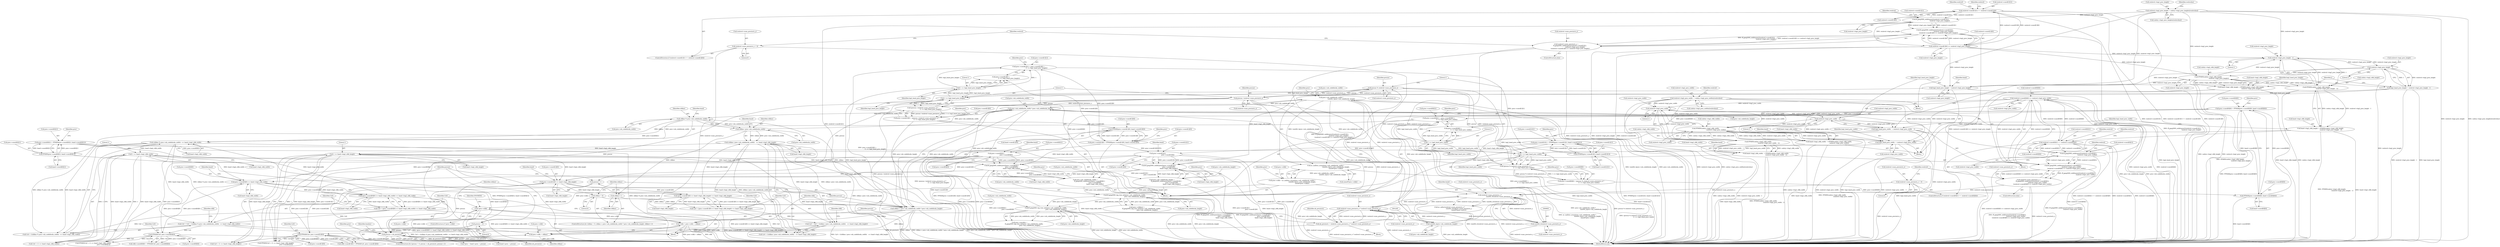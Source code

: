 digraph "0_FFmpeg_912ce9dd2080c5837285a471d750fa311e09b555_0@API" {
"1001199" [label="(Call,av_mallocz_array(prec->nb_codeblocks_width *\n                                              (uint64_t)prec->nb_codeblocks_height,\n                                              sizeof(*prec->cblk)))"];
"1001200" [label="(Call,prec->nb_codeblocks_width *\n                                              (uint64_t)prec->nb_codeblocks_height)"];
"1001180" [label="(Call,ff_jpeg2000_tag_tree_init(prec->nb_codeblocks_width,\n                                              prec->nb_codeblocks_height))"];
"1001161" [label="(Call,ff_jpeg2000_tag_tree_init(prec->nb_codeblocks_width,\n                                              prec->nb_codeblocks_height))"];
"1001111" [label="(Call,prec->nb_codeblocks_width =\n                    ff_jpeg2000_ceildivpow2(prec->coord[0][1] -\n                                            prec->coord[0][0],\n                                            band->log2_cblk_width))"];
"1001115" [label="(Call,ff_jpeg2000_ceildivpow2(prec->coord[0][1] -\n                                            prec->coord[0][0],\n                                            band->log2_cblk_width))"];
"1001116" [label="(Call,prec->coord[0][1] -\n                                            prec->coord[0][0])"];
"1001046" [label="(Call,prec->coord[0][1] = FFMIN(prec->coord[0][1], band->coord[0][1]))"];
"1001054" [label="(Call,FFMIN(prec->coord[0][1], band->coord[0][1]))"];
"1001027" [label="(Call,prec->coord[0][1] = prec->coord[0][0] +\n                                    (1 << log2_band_prec_width))"];
"1000964" [label="(Call,prec->coord[0][0] = FFMAX(prec->coord[0][0], band->coord[0][0]))"];
"1000972" [label="(Call,FFMAX(prec->coord[0][0], band->coord[0][0]))"];
"1000947" [label="(Call,prec->coord[0][0] = (precno % reslevel->num_precincts_x) *\n                                    (1 << log2_band_prec_width))"];
"1000955" [label="(Call,(precno % reslevel->num_precincts_x) *\n                                    (1 << log2_band_prec_width))"];
"1000956" [label="(Call,precno % reslevel->num_precincts_x)"];
"1000933" [label="(Call,precno < nb_precincts)"];
"1000936" [label="(Call,precno++)"];
"1000996" [label="(Call,precno / reslevel->num_precincts_x)"];
"1000930" [label="(Call,precno = 0)"];
"1000920" [label="(Call,nb_precincts = reslevel->num_precincts_x * reslevel->num_precincts_y)"];
"1000922" [label="(Call,reslevel->num_precincts_x * reslevel->num_precincts_y)"];
"1000898" [label="(Call,reslevel->num_precincts_x *\n                                          (uint64_t)reslevel->num_precincts_y)"];
"1000421" [label="(Call,reslevel->num_precincts_x =\n                ff_jpeg2000_ceildivpow2(reslevel->coord[0][1],\n                                        reslevel->log2_prec_width) -\n                (reslevel->coord[0][0] >> reslevel->log2_prec_width))"];
"1000425" [label="(Call,ff_jpeg2000_ceildivpow2(reslevel->coord[0][1],\n                                        reslevel->log2_prec_width) -\n                (reslevel->coord[0][0] >> reslevel->log2_prec_width))"];
"1000426" [label="(Call,ff_jpeg2000_ceildivpow2(reslevel->coord[0][1],\n                                        reslevel->log2_prec_width))"];
"1000400" [label="(Call,reslevel->coord[0][1] == reslevel->coord[0][0])"];
"1000437" [label="(Call,reslevel->coord[0][0] >> reslevel->log2_prec_width)"];
"1000366" [label="(Call,reslevel->log2_prec_width  = codsty->log2_prec_widths[reslevelno])"];
"1000415" [label="(Call,reslevel->num_precincts_x = 0)"];
"1000902" [label="(Call,(uint64_t)reslevel->num_precincts_y)"];
"1000464" [label="(Call,reslevel->num_precincts_y = 0)"];
"1000470" [label="(Call,reslevel->num_precincts_y =\n                ff_jpeg2000_ceildivpow2(reslevel->coord[1][1],\n                                         reslevel->log2_prec_height) -\n                 (reslevel->coord[1][0] >> reslevel->log2_prec_height))"];
"1000474" [label="(Call,ff_jpeg2000_ceildivpow2(reslevel->coord[1][1],\n                                         reslevel->log2_prec_height) -\n                 (reslevel->coord[1][0] >> reslevel->log2_prec_height))"];
"1000475" [label="(Call,ff_jpeg2000_ceildivpow2(reslevel->coord[1][1],\n                                         reslevel->log2_prec_height))"];
"1000449" [label="(Call,reslevel->coord[1][1] == reslevel->coord[1][0])"];
"1000486" [label="(Call,reslevel->coord[1][0] >> reslevel->log2_prec_height)"];
"1000375" [label="(Call,reslevel->log2_prec_height = codsty->log2_prec_heights[reslevelno])"];
"1000961" [label="(Call,1 << log2_band_prec_width)"];
"1001043" [label="(Call,1 << log2_band_prec_width)"];
"1000827" [label="(Call,log2_band_prec_width  = reslevel->log2_prec_width  - 1)"];
"1000829" [label="(Call,reslevel->log2_prec_width  - 1)"];
"1000809" [label="(Call,reslevel->log2_prec_width - 1)"];
"1000726" [label="(Call,FFMIN(codsty->log2_cblk_width,\n                                               reslevel->log2_prec_width))"];
"1000805" [label="(Call,FFMIN(codsty->log2_cblk_width,\n                                               reslevel->log2_prec_width - 1))"];
"1000712" [label="(Call,log2_band_prec_width  = reslevel->log2_prec_width)"];
"1001353" [label="(Call,1 << band->log2_cblk_width)"];
"1001269" [label="(Call,(cblkno % prec->nb_codeblocks_width)  << band->log2_cblk_width)"];
"1001270" [label="(Call,cblkno % prec->nb_codeblocks_width)"];
"1001226" [label="(Call,cblkno < prec->nb_codeblocks_width * prec->nb_codeblocks_height)"];
"1001235" [label="(Call,cblkno++)"];
"1001317" [label="(Call,cblkno / prec->nb_codeblocks_width)"];
"1001223" [label="(Call,cblkno = 0)"];
"1001228" [label="(Call,prec->nb_codeblocks_width * prec->nb_codeblocks_height)"];
"1001204" [label="(Call,(uint64_t)prec->nb_codeblocks_height)"];
"1001250" [label="(Call,(prec->coord[0][0] >> band->log2_cblk_width) << band->log2_cblk_width)"];
"1001251" [label="(Call,prec->coord[0][0] >> band->log2_cblk_width)"];
"1001286" [label="(Call,FFMAX(Cx0, prec->coord[0][0]))"];
"1001265" [label="(Call,Cx0 = Cx0 + ((cblkno % prec->nb_codeblocks_width)  << band->log2_cblk_width))"];
"1001248" [label="(Call,Cx0 = (prec->coord[0][0] >> band->log2_cblk_width) << band->log2_cblk_width)"];
"1000801" [label="(Call,band->log2_cblk_width  = FFMIN(codsty->log2_cblk_width,\n                                               reslevel->log2_prec_width - 1))"];
"1000722" [label="(Call,band->log2_cblk_width  = FFMIN(codsty->log2_cblk_width,\n                                               reslevel->log2_prec_width))"];
"1001134" [label="(Call,prec->nb_codeblocks_height =\n                    ff_jpeg2000_ceildivpow2(prec->coord[1][1] -\n                                            prec->coord[1][0],\n                                            band->log2_cblk_height))"];
"1001138" [label="(Call,ff_jpeg2000_ceildivpow2(prec->coord[1][1] -\n                                            prec->coord[1][0],\n                                            band->log2_cblk_height))"];
"1001139" [label="(Call,prec->coord[1][1] -\n                                            prec->coord[1][0])"];
"1001088" [label="(Call,prec->coord[1][1] = FFMIN(prec->coord[1][1], band->coord[1][1]))"];
"1001096" [label="(Call,FFMIN(prec->coord[1][1], band->coord[1][1]))"];
"1001069" [label="(Call,prec->coord[1][1] = prec->coord[1][0] +\n                                    (1 << log2_band_prec_height))"];
"1001004" [label="(Call,prec->coord[1][0] = FFMAX(prec->coord[1][0], band->coord[1][0]))"];
"1001012" [label="(Call,FFMAX(prec->coord[1][0], band->coord[1][0]))"];
"1000987" [label="(Call,prec->coord[1][0] = (precno / reslevel->num_precincts_x) *\n                                    (1 << log2_band_prec_height))"];
"1000995" [label="(Call,(precno / reslevel->num_precincts_x) *\n                                    (1 << log2_band_prec_height))"];
"1001001" [label="(Call,1 << log2_band_prec_height)"];
"1001085" [label="(Call,1 << log2_band_prec_height)"];
"1000834" [label="(Call,log2_band_prec_height = reslevel->log2_prec_height - 1)"];
"1000836" [label="(Call,reslevel->log2_prec_height - 1)"];
"1000822" [label="(Call,reslevel->log2_prec_height - 1)"];
"1000737" [label="(Call,FFMIN(codsty->log2_cblk_height,\n                                               reslevel->log2_prec_height))"];
"1000818" [label="(Call,FFMIN(codsty->log2_cblk_height,\n                                               reslevel->log2_prec_height - 1))"];
"1000717" [label="(Call,log2_band_prec_height = reslevel->log2_prec_height)"];
"1000733" [label="(Call,band->log2_cblk_height = FFMIN(codsty->log2_cblk_height,\n                                               reslevel->log2_prec_height))"];
"1000814" [label="(Call,band->log2_cblk_height = FFMIN(codsty->log2_cblk_height,\n                                               reslevel->log2_prec_height - 1))"];
"1001376" [label="(Call,1 << band->log2_cblk_height)"];
"1001316" [label="(Call,(cblkno / prec->nb_codeblocks_width)   << band->log2_cblk_height)"];
"1001297" [label="(Call,(prec->coord[1][0] >> band->log2_cblk_height) << band->log2_cblk_height)"];
"1001298" [label="(Call,prec->coord[1][0] >> band->log2_cblk_height)"];
"1001333" [label="(Call,FFMAX(Cy0, prec->coord[1][0]))"];
"1001312" [label="(Call,Cy0 = Cy0 + ((cblkno / prec->nb_codeblocks_width)   << band->log2_cblk_height))"];
"1001295" [label="(Call,Cy0 = (prec->coord[1][0] >> band->log2_cblk_height) << band->log2_cblk_height)"];
"1001195" [label="(Call,prec->cblk = av_mallocz_array(prec->nb_codeblocks_width *\n                                              (uint64_t)prec->nb_codeblocks_height,\n                                              sizeof(*prec->cblk)))"];
"1001215" [label="(Call,!prec->cblk)"];
"1001239" [label="(Call,*cblk = prec->cblk + cblkno)"];
"1001241" [label="(Call,prec->cblk + cblkno)"];
"1000830" [label="(Call,reslevel->log2_prec_width)"];
"1000441" [label="(Identifier,reslevel)"];
"1000923" [label="(Call,reslevel->num_precincts_x)"];
"1000457" [label="(Call,reslevel->coord[1][0])"];
"1000904" [label="(Call,reslevel->num_precincts_y)"];
"1001259" [label="(Call,band->log2_cblk_width)"];
"1000487" [label="(Call,reslevel->coord[1][0])"];
"1000718" [label="(Identifier,log2_band_prec_height)"];
"1001286" [label="(Call,FFMAX(Cx0, prec->coord[0][0]))"];
"1001272" [label="(Call,prec->nb_codeblocks_width)"];
"1001312" [label="(Call,Cy0 = Cy0 + ((cblkno / prec->nb_codeblocks_width)   << band->log2_cblk_height))"];
"1000941" [label="(Identifier,prec)"];
"1001212" [label="(Identifier,prec)"];
"1001378" [label="(Call,band->log2_cblk_height)"];
"1001232" [label="(Call,prec->nb_codeblocks_height)"];
"1000965" [label="(Call,prec->coord[0][0])"];
"1001201" [label="(Call,prec->nb_codeblocks_width)"];
"1000466" [label="(Identifier,reslevel)"];
"1000897" [label="(Call,av_calloc(reslevel->num_precincts_x *\n                                          (uint64_t)reslevel->num_precincts_y,\n                                          sizeof(*band->prec)))"];
"1001088" [label="(Call,prec->coord[1][1] = FFMIN(prec->coord[1][1], band->coord[1][1]))"];
"1001204" [label="(Call,(uint64_t)prec->nb_codeblocks_height)"];
"1001085" [label="(Call,1 << log2_band_prec_height)"];
"1000422" [label="(Call,reslevel->num_precincts_x)"];
"1001035" [label="(Call,prec->coord[0][0] +\n                                    (1 << log2_band_prec_width))"];
"1000837" [label="(Call,reslevel->log2_prec_height)"];
"1000836" [label="(Call,reslevel->log2_prec_height - 1)"];
"1000987" [label="(Call,prec->coord[1][0] = (precno / reslevel->num_precincts_x) *\n                                    (1 << log2_band_prec_height))"];
"1000972" [label="(Call,FFMAX(prec->coord[0][0], band->coord[0][0]))"];
"1001287" [label="(Identifier,Cx0)"];
"1001226" [label="(Call,cblkno < prec->nb_codeblocks_width * prec->nb_codeblocks_height)"];
"1001335" [label="(Call,prec->coord[1][0])"];
"1000738" [label="(Call,codsty->log2_cblk_height)"];
"1000427" [label="(Call,reslevel->coord[0][1])"];
"1000453" [label="(Identifier,reslevel)"];
"1001241" [label="(Call,prec->cblk + cblkno)"];
"1000448" [label="(ControlStructure,if (reslevel->coord[1][1] == reslevel->coord[1][0]))"];
"1000734" [label="(Call,band->log2_cblk_height)"];
"1000934" [label="(Identifier,precno)"];
"1000814" [label="(Call,band->log2_cblk_height = FFMIN(codsty->log2_cblk_height,\n                                               reslevel->log2_prec_height - 1))"];
"1000469" [label="(ControlStructure,else)"];
"1001248" [label="(Call,Cx0 = (prec->coord[0][0] >> band->log2_cblk_width) << band->log2_cblk_width)"];
"1001310" [label="(Identifier,band)"];
"1001271" [label="(Identifier,cblkno)"];
"1001223" [label="(Call,cblkno = 0)"];
"1000898" [label="(Call,reslevel->num_precincts_x *\n                                          (uint64_t)reslevel->num_precincts_y)"];
"1000931" [label="(Identifier,precno)"];
"1000723" [label="(Call,band->log2_cblk_width)"];
"1000840" [label="(Literal,1)"];
"1000483" [label="(Call,reslevel->log2_prec_height)"];
"1000936" [label="(Call,precno++)"];
"1001181" [label="(Call,prec->nb_codeblocks_width)"];
"1001117" [label="(Call,prec->coord[0][1])"];
"1001350" [label="(Call,FFMIN(Cx0 + (1 << band->log2_cblk_width),\n                                              prec->coord[0][1]))"];
"1001161" [label="(Call,ff_jpeg2000_tag_tree_init(prec->nb_codeblocks_width,\n                                              prec->nb_codeblocks_height))"];
"1000955" [label="(Call,(precno % reslevel->num_precincts_x) *\n                                    (1 << log2_band_prec_width))"];
"1000948" [label="(Call,prec->coord[0][0])"];
"1001045" [label="(Identifier,log2_band_prec_width)"];
"1001087" [label="(Identifier,log2_band_prec_height)"];
"1001097" [label="(Call,prec->coord[1][1])"];
"1000843" [label="(Identifier,j)"];
"1001115" [label="(Call,ff_jpeg2000_ceildivpow2(prec->coord[0][1] -\n                                            prec->coord[0][0],\n                                            band->log2_cblk_width))"];
"1001012" [label="(Call,FFMAX(prec->coord[1][0], band->coord[1][0]))"];
"1001136" [label="(Identifier,prec)"];
"1001376" [label="(Call,1 << band->log2_cblk_height)"];
"1001195" [label="(Call,prec->cblk = av_mallocz_array(prec->nb_codeblocks_width *\n                                              (uint64_t)prec->nb_codeblocks_height,\n                                              sizeof(*prec->cblk)))"];
"1001251" [label="(Call,prec->coord[0][0] >> band->log2_cblk_width)"];
"1000957" [label="(Identifier,precno)"];
"1000529" [label="(Identifier,bandno)"];
"1001288" [label="(Call,prec->coord[0][0])"];
"1000902" [label="(Call,(uint64_t)reslevel->num_precincts_y)"];
"1001249" [label="(Identifier,Cx0)"];
"1001092" [label="(Identifier,prec)"];
"1000801" [label="(Call,band->log2_cblk_width  = FFMIN(codsty->log2_cblk_width,\n                                               reslevel->log2_prec_width - 1))"];
"1001299" [label="(Call,prec->coord[1][0])"];
"1000713" [label="(Identifier,log2_band_prec_width)"];
"1001316" [label="(Call,(cblkno / prec->nb_codeblocks_width)   << band->log2_cblk_height)"];
"1001200" [label="(Call,prec->nb_codeblocks_width *\n                                              (uint64_t)prec->nb_codeblocks_height)"];
"1000813" [label="(Literal,1)"];
"1001276" [label="(Identifier,band)"];
"1001353" [label="(Call,1 << band->log2_cblk_width)"];
"1001176" [label="(Call,prec->zerobits =\n                    ff_jpeg2000_tag_tree_init(prec->nb_codeblocks_width,\n                                              prec->nb_codeblocks_height))"];
"1001225" [label="(Literal,0)"];
"1000973" [label="(Call,prec->coord[0][0])"];
"1001004" [label="(Call,prec->coord[1][0] = FFMAX(prec->coord[1][0], band->coord[1][0]))"];
"1001216" [label="(Call,prec->cblk)"];
"1001162" [label="(Call,prec->nb_codeblocks_width)"];
"1001267" [label="(Call,Cx0 + ((cblkno % prec->nb_codeblocks_width)  << band->log2_cblk_width))"];
"1000366" [label="(Call,reslevel->log2_prec_width  = codsty->log2_prec_widths[reslevelno])"];
"1001236" [label="(Identifier,cblkno)"];
"1001295" [label="(Call,Cy0 = (prec->coord[1][0] >> band->log2_cblk_height) << band->log2_cblk_height)"];
"1001306" [label="(Call,band->log2_cblk_height)"];
"1001027" [label="(Call,prec->coord[0][1] = prec->coord[0][0] +\n                                    (1 << log2_band_prec_width))"];
"1001215" [label="(Call,!prec->cblk)"];
"1001055" [label="(Call,prec->coord[0][1])"];
"1000401" [label="(Call,reslevel->coord[0][1])"];
"1000312" [label="(Block,)"];
"1000947" [label="(Call,prec->coord[0][0] = (precno % reslevel->num_precincts_x) *\n                                    (1 << log2_band_prec_width))"];
"1000827" [label="(Call,log2_band_prec_width  = reslevel->log2_prec_width  - 1)"];
"1001269" [label="(Call,(cblkno % prec->nb_codeblocks_width)  << band->log2_cblk_width)"];
"1000450" [label="(Call,reslevel->coord[1][1])"];
"1001275" [label="(Call,band->log2_cblk_width)"];
"1001031" [label="(Identifier,prec)"];
"1000818" [label="(Call,FFMIN(codsty->log2_cblk_height,\n                                               reslevel->log2_prec_height - 1))"];
"1001265" [label="(Call,Cx0 = Cx0 + ((cblkno % prec->nb_codeblocks_width)  << band->log2_cblk_width))"];
"1001573" [label="(MethodReturn,int)"];
"1001131" [label="(Call,band->log2_cblk_width)"];
"1000961" [label="(Call,1 << log2_band_prec_width)"];
"1000499" [label="(Identifier,reslevel)"];
"1000370" [label="(Call,codsty->log2_prec_widths[reslevelno])"];
"1000471" [label="(Call,reslevel->num_precincts_y)"];
"1001116" [label="(Call,prec->coord[0][1] -\n                                            prec->coord[0][0])"];
"1000486" [label="(Call,reslevel->coord[1][0] >> reslevel->log2_prec_height)"];
"1000995" [label="(Call,(precno / reslevel->num_precincts_x) *\n                                    (1 << log2_band_prec_height))"];
"1001008" [label="(Identifier,prec)"];
"1001221" [label="(Identifier,ENOMEM)"];
"1001050" [label="(Identifier,prec)"];
"1000376" [label="(Call,reslevel->log2_prec_height)"];
"1001296" [label="(Identifier,Cy0)"];
"1000472" [label="(Identifier,reslevel)"];
"1000963" [label="(Identifier,log2_band_prec_width)"];
"1000823" [label="(Call,reslevel->log2_prec_height)"];
"1000416" [label="(Call,reslevel->num_precincts_x)"];
"1000717" [label="(Call,log2_band_prec_height = reslevel->log2_prec_height)"];
"1000727" [label="(Call,codsty->log2_cblk_width)"];
"1001317" [label="(Call,cblkno / prec->nb_codeblocks_width)"];
"1001199" [label="(Call,av_mallocz_array(prec->nb_codeblocks_width *\n                                              (uint64_t)prec->nb_codeblocks_height,\n                                              sizeof(*prec->cblk)))"];
"1001333" [label="(Call,FFMAX(Cy0, prec->coord[1][0]))"];
"1001165" [label="(Call,prec->nb_codeblocks_height)"];
"1000991" [label="(Identifier,prec)"];
"1000942" [label="(Call,band->prec + precno)"];
"1000465" [label="(Call,reslevel->num_precincts_y)"];
"1000737" [label="(Call,FFMIN(codsty->log2_cblk_height,\n                                               reslevel->log2_prec_height))"];
"1000476" [label="(Call,reslevel->coord[1][1])"];
"1000714" [label="(Call,reslevel->log2_prec_width)"];
"1000726" [label="(Call,FFMIN(codsty->log2_cblk_width,\n                                               reslevel->log2_prec_width))"];
"1000445" [label="(Call,reslevel->log2_prec_width)"];
"1001135" [label="(Call,prec->nb_codeblocks_height)"];
"1001229" [label="(Call,prec->nb_codeblocks_width)"];
"1000899" [label="(Call,reslevel->num_precincts_x)"];
"1001329" [label="(Identifier,cblk)"];
"1001323" [label="(Identifier,band)"];
"1000367" [label="(Call,reslevel->log2_prec_width)"];
"1000464" [label="(Call,reslevel->num_precincts_y = 0)"];
"1001314" [label="(Call,Cy0 + ((cblkno / prec->nb_codeblocks_width)   << band->log2_cblk_height))"];
"1001157" [label="(Call,prec->cblkincl =\n                    ff_jpeg2000_tag_tree_init(prec->nb_codeblocks_width,\n                                              prec->nb_codeblocks_height))"];
"1001214" [label="(ControlStructure,if (!prec->cblk))"];
"1001240" [label="(Identifier,cblk)"];
"1001318" [label="(Identifier,cblkno)"];
"1001252" [label="(Call,prec->coord[0][0])"];
"1000834" [label="(Call,log2_band_prec_height = reslevel->log2_prec_height - 1)"];
"1000826" [label="(Literal,1)"];
"1000962" [label="(Literal,1)"];
"1001224" [label="(Identifier,cblkno)"];
"1000741" [label="(Call,reslevel->log2_prec_height)"];
"1000426" [label="(Call,ff_jpeg2000_ceildivpow2(reslevel->coord[0][1],\n                                        reslevel->log2_prec_width))"];
"1000494" [label="(Call,reslevel->log2_prec_height)"];
"1001003" [label="(Identifier,log2_band_prec_height)"];
"1001196" [label="(Call,prec->cblk)"];
"1000468" [label="(Literal,0)"];
"1001139" [label="(Call,prec->coord[1][1] -\n                                            prec->coord[1][0])"];
"1000719" [label="(Call,reslevel->log2_prec_height)"];
"1000816" [label="(Identifier,band)"];
"1000968" [label="(Identifier,prec)"];
"1000835" [label="(Identifier,log2_band_prec_height)"];
"1000815" [label="(Call,band->log2_cblk_height)"];
"1001111" [label="(Call,prec->nb_codeblocks_width =\n                    ff_jpeg2000_ceildivpow2(prec->coord[0][1] -\n                                            prec->coord[0][0],\n                                            band->log2_cblk_width))"];
"1000423" [label="(Identifier,reslevel)"];
"1000419" [label="(Literal,0)"];
"1001242" [label="(Call,prec->cblk)"];
"1001184" [label="(Call,prec->nb_codeblocks_height)"];
"1000935" [label="(Identifier,nb_precincts)"];
"1000379" [label="(Call,codsty->log2_prec_heights[reslevelno])"];
"1000805" [label="(Call,FFMIN(codsty->log2_cblk_width,\n                                               reslevel->log2_prec_width - 1))"];
"1000988" [label="(Call,prec->coord[1][0])"];
"1000420" [label="(ControlStructure,else)"];
"1000938" [label="(Block,)"];
"1000434" [label="(Call,reslevel->log2_prec_width)"];
"1001278" [label="(Call,cblk->coord[0][0] = FFMAX(Cx0, prec->coord[0][0]))"];
"1001245" [label="(Identifier,cblkno)"];
"1000964" [label="(Call,prec->coord[0][0] = FFMAX(prec->coord[0][0], band->coord[0][0]))"];
"1000809" [label="(Call,reslevel->log2_prec_width - 1)"];
"1000735" [label="(Identifier,band)"];
"1001282" [label="(Identifier,cblk)"];
"1001113" [label="(Identifier,prec)"];
"1000802" [label="(Call,band->log2_cblk_width)"];
"1000930" [label="(Call,precno = 0)"];
"1001096" [label="(Call,FFMIN(prec->coord[1][1], band->coord[1][1]))"];
"1001020" [label="(Call,band->coord[1][0])"];
"1001334" [label="(Identifier,Cy0)"];
"1001180" [label="(Call,ff_jpeg2000_tag_tree_init(prec->nb_codeblocks_width,\n                                              prec->nb_codeblocks_height))"];
"1000470" [label="(Call,reslevel->num_precincts_y =\n                ff_jpeg2000_ceildivpow2(reslevel->coord[1][1],\n                                         reslevel->log2_prec_height) -\n                 (reslevel->coord[1][0] >> reslevel->log2_prec_height))"];
"1000937" [label="(Identifier,precno)"];
"1000956" [label="(Call,precno % reslevel->num_precincts_x)"];
"1000475" [label="(Call,ff_jpeg2000_ceildivpow2(reslevel->coord[1][1],\n                                         reslevel->log2_prec_height))"];
"1000474" [label="(Call,ff_jpeg2000_ceildivpow2(reslevel->coord[1][1],\n                                         reslevel->log2_prec_height) -\n                 (reslevel->coord[1][0] >> reslevel->log2_prec_height))"];
"1001222" [label="(ControlStructure,for (cblkno = 0; cblkno < prec->nb_codeblocks_width * prec->nb_codeblocks_height; cblkno++))"];
"1000417" [label="(Identifier,reslevel)"];
"1000425" [label="(Call,ff_jpeg2000_ceildivpow2(reslevel->coord[0][1],\n                                        reslevel->log2_prec_width) -\n                (reslevel->coord[0][0] >> reslevel->log2_prec_width))"];
"1000929" [label="(ControlStructure,for (precno = 0; precno < nb_precincts; precno++))"];
"1000822" [label="(Call,reslevel->log2_prec_height - 1)"];
"1001001" [label="(Call,1 << log2_band_prec_height)"];
"1001355" [label="(Call,band->log2_cblk_width)"];
"1000833" [label="(Literal,1)"];
"1001235" [label="(Call,cblkno++)"];
"1000377" [label="(Identifier,reslevel)"];
"1001154" [label="(Call,band->log2_cblk_height)"];
"1000733" [label="(Call,band->log2_cblk_height = FFMIN(codsty->log2_cblk_height,\n                                               reslevel->log2_prec_height))"];
"1001134" [label="(Call,prec->nb_codeblocks_height =\n                    ff_jpeg2000_ceildivpow2(prec->coord[1][1] -\n                                            prec->coord[1][0],\n                                            band->log2_cblk_height))"];
"1001046" [label="(Call,prec->coord[0][1] = FFMIN(prec->coord[0][1], band->coord[0][1]))"];
"1001047" [label="(Call,prec->coord[0][1])"];
"1001155" [label="(Identifier,band)"];
"1001089" [label="(Call,prec->coord[1][1])"];
"1001325" [label="(Call,cblk->coord[1][0] = FFMAX(Cy0, prec->coord[1][0]))"];
"1000745" [label="(Block,)"];
"1001313" [label="(Identifier,Cy0)"];
"1001297" [label="(Call,(prec->coord[1][0] >> band->log2_cblk_height) << band->log2_cblk_height)"];
"1001228" [label="(Call,prec->nb_codeblocks_width * prec->nb_codeblocks_height)"];
"1001351" [label="(Call,Cx0 + (1 << band->log2_cblk_width))"];
"1001043" [label="(Call,1 << log2_band_prec_width)"];
"1000386" [label="(Identifier,reslevelno)"];
"1001354" [label="(Literal,1)"];
"1001319" [label="(Call,prec->nb_codeblocks_width)"];
"1001227" [label="(Identifier,cblkno)"];
"1001140" [label="(Call,prec->coord[1][1])"];
"1001377" [label="(Literal,1)"];
"1001073" [label="(Identifier,prec)"];
"1000926" [label="(Call,reslevel->num_precincts_y)"];
"1000438" [label="(Call,reslevel->coord[0][0])"];
"1000933" [label="(Call,precno < nb_precincts)"];
"1000724" [label="(Identifier,band)"];
"1001374" [label="(Call,Cy0 + (1 << band->log2_cblk_height))"];
"1001217" [label="(Identifier,prec)"];
"1001112" [label="(Call,prec->nb_codeblocks_width)"];
"1001044" [label="(Literal,1)"];
"1001013" [label="(Call,prec->coord[1][0])"];
"1001138" [label="(Call,ff_jpeg2000_ceildivpow2(prec->coord[1][1] -\n                                            prec->coord[1][0],\n                                            band->log2_cblk_height))"];
"1001270" [label="(Call,cblkno % prec->nb_codeblocks_width)"];
"1001262" [label="(Call,band->log2_cblk_width)"];
"1001206" [label="(Call,prec->nb_codeblocks_height)"];
"1001028" [label="(Call,prec->coord[0][1])"];
"1001237" [label="(Block,)"];
"1001132" [label="(Identifier,band)"];
"1000532" [label="(Block,)"];
"1000408" [label="(Call,reslevel->coord[0][0])"];
"1001322" [label="(Call,band->log2_cblk_height)"];
"1000921" [label="(Identifier,nb_precincts)"];
"1000400" [label="(Call,reslevel->coord[0][1] == reslevel->coord[0][0])"];
"1000910" [label="(Identifier,band)"];
"1000437" [label="(Call,reslevel->coord[0][0] >> reslevel->log2_prec_width)"];
"1000829" [label="(Call,reslevel->log2_prec_width  - 1)"];
"1000730" [label="(Call,reslevel->log2_prec_width)"];
"1001159" [label="(Identifier,prec)"];
"1001077" [label="(Call,prec->coord[1][0] +\n                                    (1 << log2_band_prec_height))"];
"1001005" [label="(Call,prec->coord[1][0])"];
"1000712" [label="(Call,log2_band_prec_width  = reslevel->log2_prec_width)"];
"1000940" [label="(Call,*prec = band->prec + precno)"];
"1000810" [label="(Call,reslevel->log2_prec_width)"];
"1001239" [label="(Call,*cblk = prec->cblk + cblkno)"];
"1000980" [label="(Call,band->coord[0][0])"];
"1000399" [label="(ControlStructure,if (reslevel->coord[0][1] == reslevel->coord[0][0]))"];
"1000998" [label="(Call,reslevel->num_precincts_x)"];
"1000806" [label="(Call,codsty->log2_cblk_width)"];
"1000819" [label="(Call,codsty->log2_cblk_height)"];
"1001104" [label="(Call,band->coord[1][1])"];
"1000996" [label="(Call,precno / reslevel->num_precincts_x)"];
"1000722" [label="(Call,band->log2_cblk_width  = FFMIN(codsty->log2_cblk_width,\n                                               reslevel->log2_prec_width))"];
"1000922" [label="(Call,reslevel->num_precincts_x * reslevel->num_precincts_y)"];
"1000920" [label="(Call,nb_precincts = reslevel->num_precincts_x * reslevel->num_precincts_y)"];
"1000490" [label="(Identifier,reslevel)"];
"1001054" [label="(Call,FFMIN(prec->coord[0][1], band->coord[0][1]))"];
"1000997" [label="(Identifier,precno)"];
"1001209" [label="(Call,sizeof(*prec->cblk))"];
"1001062" [label="(Call,band->coord[0][1])"];
"1001002" [label="(Literal,1)"];
"1000932" [label="(Literal,0)"];
"1000421" [label="(Call,reslevel->num_precincts_x =\n                ff_jpeg2000_ceildivpow2(reslevel->coord[0][1],\n                                        reslevel->log2_prec_width) -\n                (reslevel->coord[0][0] >> reslevel->log2_prec_width))"];
"1000415" [label="(Call,reslevel->num_precincts_x = 0)"];
"1000828" [label="(Identifier,log2_band_prec_width)"];
"1001298" [label="(Call,prec->coord[1][0] >> band->log2_cblk_height)"];
"1000375" [label="(Call,reslevel->log2_prec_height = codsty->log2_prec_heights[reslevelno])"];
"1001263" [label="(Identifier,band)"];
"1001147" [label="(Call,prec->coord[1][0])"];
"1001373" [label="(Call,FFMIN(Cy0 + (1 << band->log2_cblk_height),\n                                              prec->coord[1][1]))"];
"1000449" [label="(Call,reslevel->coord[1][1] == reslevel->coord[1][0])"];
"1001069" [label="(Call,prec->coord[1][1] = prec->coord[1][0] +\n                                    (1 << log2_band_prec_height))"];
"1000958" [label="(Call,reslevel->num_precincts_x)"];
"1001124" [label="(Call,prec->coord[0][0])"];
"1001266" [label="(Identifier,Cx0)"];
"1001309" [label="(Call,band->log2_cblk_height)"];
"1000666" [label="(Block,)"];
"1001086" [label="(Literal,1)"];
"1001070" [label="(Call,prec->coord[1][1])"];
"1001250" [label="(Call,(prec->coord[0][0] >> band->log2_cblk_width) << band->log2_cblk_width)"];
"1001199" -> "1001195"  [label="AST: "];
"1001199" -> "1001209"  [label="CFG: "];
"1001200" -> "1001199"  [label="AST: "];
"1001209" -> "1001199"  [label="AST: "];
"1001195" -> "1001199"  [label="CFG: "];
"1001199" -> "1001573"  [label="DDG: prec->nb_codeblocks_width *\n                                              (uint64_t)prec->nb_codeblocks_height"];
"1001199" -> "1001195"  [label="DDG: prec->nb_codeblocks_width *\n                                              (uint64_t)prec->nb_codeblocks_height"];
"1001200" -> "1001199"  [label="DDG: prec->nb_codeblocks_width"];
"1001200" -> "1001199"  [label="DDG: (uint64_t)prec->nb_codeblocks_height"];
"1001200" -> "1001204"  [label="CFG: "];
"1001201" -> "1001200"  [label="AST: "];
"1001204" -> "1001200"  [label="AST: "];
"1001212" -> "1001200"  [label="CFG: "];
"1001200" -> "1001573"  [label="DDG: (uint64_t)prec->nb_codeblocks_height"];
"1001200" -> "1001573"  [label="DDG: prec->nb_codeblocks_width"];
"1001180" -> "1001200"  [label="DDG: prec->nb_codeblocks_width"];
"1001204" -> "1001200"  [label="DDG: prec->nb_codeblocks_height"];
"1001200" -> "1001228"  [label="DDG: prec->nb_codeblocks_width"];
"1001180" -> "1001176"  [label="AST: "];
"1001180" -> "1001184"  [label="CFG: "];
"1001181" -> "1001180"  [label="AST: "];
"1001184" -> "1001180"  [label="AST: "];
"1001176" -> "1001180"  [label="CFG: "];
"1001180" -> "1001573"  [label="DDG: prec->nb_codeblocks_width"];
"1001180" -> "1001573"  [label="DDG: prec->nb_codeblocks_height"];
"1001180" -> "1001176"  [label="DDG: prec->nb_codeblocks_width"];
"1001180" -> "1001176"  [label="DDG: prec->nb_codeblocks_height"];
"1001161" -> "1001180"  [label="DDG: prec->nb_codeblocks_width"];
"1001161" -> "1001180"  [label="DDG: prec->nb_codeblocks_height"];
"1001180" -> "1001204"  [label="DDG: prec->nb_codeblocks_height"];
"1001161" -> "1001157"  [label="AST: "];
"1001161" -> "1001165"  [label="CFG: "];
"1001162" -> "1001161"  [label="AST: "];
"1001165" -> "1001161"  [label="AST: "];
"1001157" -> "1001161"  [label="CFG: "];
"1001161" -> "1001573"  [label="DDG: prec->nb_codeblocks_height"];
"1001161" -> "1001573"  [label="DDG: prec->nb_codeblocks_width"];
"1001161" -> "1001157"  [label="DDG: prec->nb_codeblocks_width"];
"1001161" -> "1001157"  [label="DDG: prec->nb_codeblocks_height"];
"1001111" -> "1001161"  [label="DDG: prec->nb_codeblocks_width"];
"1001134" -> "1001161"  [label="DDG: prec->nb_codeblocks_height"];
"1001111" -> "1000938"  [label="AST: "];
"1001111" -> "1001115"  [label="CFG: "];
"1001112" -> "1001111"  [label="AST: "];
"1001115" -> "1001111"  [label="AST: "];
"1001136" -> "1001111"  [label="CFG: "];
"1001111" -> "1001573"  [label="DDG: ff_jpeg2000_ceildivpow2(prec->coord[0][1] -\n                                            prec->coord[0][0],\n                                            band->log2_cblk_width)"];
"1001115" -> "1001111"  [label="DDG: prec->coord[0][1] -\n                                            prec->coord[0][0]"];
"1001115" -> "1001111"  [label="DDG: band->log2_cblk_width"];
"1001115" -> "1001131"  [label="CFG: "];
"1001116" -> "1001115"  [label="AST: "];
"1001131" -> "1001115"  [label="AST: "];
"1001115" -> "1001573"  [label="DDG: prec->coord[0][1] -\n                                            prec->coord[0][0]"];
"1001115" -> "1001573"  [label="DDG: band->log2_cblk_width"];
"1001116" -> "1001115"  [label="DDG: prec->coord[0][1]"];
"1001116" -> "1001115"  [label="DDG: prec->coord[0][0]"];
"1001353" -> "1001115"  [label="DDG: band->log2_cblk_width"];
"1000801" -> "1001115"  [label="DDG: band->log2_cblk_width"];
"1000722" -> "1001115"  [label="DDG: band->log2_cblk_width"];
"1001115" -> "1001251"  [label="DDG: band->log2_cblk_width"];
"1001116" -> "1001124"  [label="CFG: "];
"1001117" -> "1001116"  [label="AST: "];
"1001124" -> "1001116"  [label="AST: "];
"1001132" -> "1001116"  [label="CFG: "];
"1001116" -> "1001573"  [label="DDG: prec->coord[0][0]"];
"1001116" -> "1001573"  [label="DDG: prec->coord[0][1]"];
"1001046" -> "1001116"  [label="DDG: prec->coord[0][1]"];
"1000964" -> "1001116"  [label="DDG: prec->coord[0][0]"];
"1001116" -> "1001251"  [label="DDG: prec->coord[0][0]"];
"1001116" -> "1001350"  [label="DDG: prec->coord[0][1]"];
"1001046" -> "1000938"  [label="AST: "];
"1001046" -> "1001054"  [label="CFG: "];
"1001047" -> "1001046"  [label="AST: "];
"1001054" -> "1001046"  [label="AST: "];
"1001073" -> "1001046"  [label="CFG: "];
"1001046" -> "1001573"  [label="DDG: FFMIN(prec->coord[0][1], band->coord[0][1])"];
"1001054" -> "1001046"  [label="DDG: prec->coord[0][1]"];
"1001054" -> "1001046"  [label="DDG: band->coord[0][1]"];
"1001054" -> "1001062"  [label="CFG: "];
"1001055" -> "1001054"  [label="AST: "];
"1001062" -> "1001054"  [label="AST: "];
"1001054" -> "1001573"  [label="DDG: band->coord[0][1]"];
"1001027" -> "1001054"  [label="DDG: prec->coord[0][1]"];
"1001027" -> "1000938"  [label="AST: "];
"1001027" -> "1001035"  [label="CFG: "];
"1001028" -> "1001027"  [label="AST: "];
"1001035" -> "1001027"  [label="AST: "];
"1001050" -> "1001027"  [label="CFG: "];
"1001027" -> "1001573"  [label="DDG: prec->coord[0][0] +\n                                    (1 << log2_band_prec_width)"];
"1000964" -> "1001027"  [label="DDG: prec->coord[0][0]"];
"1001043" -> "1001027"  [label="DDG: 1"];
"1001043" -> "1001027"  [label="DDG: log2_band_prec_width"];
"1000964" -> "1000938"  [label="AST: "];
"1000964" -> "1000972"  [label="CFG: "];
"1000965" -> "1000964"  [label="AST: "];
"1000972" -> "1000964"  [label="AST: "];
"1000991" -> "1000964"  [label="CFG: "];
"1000964" -> "1001573"  [label="DDG: FFMAX(prec->coord[0][0], band->coord[0][0])"];
"1000972" -> "1000964"  [label="DDG: prec->coord[0][0]"];
"1000972" -> "1000964"  [label="DDG: band->coord[0][0]"];
"1000964" -> "1001035"  [label="DDG: prec->coord[0][0]"];
"1000972" -> "1000980"  [label="CFG: "];
"1000973" -> "1000972"  [label="AST: "];
"1000980" -> "1000972"  [label="AST: "];
"1000972" -> "1001573"  [label="DDG: band->coord[0][0]"];
"1000947" -> "1000972"  [label="DDG: prec->coord[0][0]"];
"1000947" -> "1000938"  [label="AST: "];
"1000947" -> "1000955"  [label="CFG: "];
"1000948" -> "1000947"  [label="AST: "];
"1000955" -> "1000947"  [label="AST: "];
"1000968" -> "1000947"  [label="CFG: "];
"1000947" -> "1001573"  [label="DDG: (precno % reslevel->num_precincts_x) *\n                                    (1 << log2_band_prec_width)"];
"1000955" -> "1000947"  [label="DDG: precno % reslevel->num_precincts_x"];
"1000955" -> "1000947"  [label="DDG: 1 << log2_band_prec_width"];
"1000955" -> "1000961"  [label="CFG: "];
"1000956" -> "1000955"  [label="AST: "];
"1000961" -> "1000955"  [label="AST: "];
"1000955" -> "1001573"  [label="DDG: precno % reslevel->num_precincts_x"];
"1000956" -> "1000955"  [label="DDG: precno"];
"1000956" -> "1000955"  [label="DDG: reslevel->num_precincts_x"];
"1000961" -> "1000955"  [label="DDG: 1"];
"1000961" -> "1000955"  [label="DDG: log2_band_prec_width"];
"1000956" -> "1000958"  [label="CFG: "];
"1000957" -> "1000956"  [label="AST: "];
"1000958" -> "1000956"  [label="AST: "];
"1000962" -> "1000956"  [label="CFG: "];
"1000933" -> "1000956"  [label="DDG: precno"];
"1000996" -> "1000956"  [label="DDG: reslevel->num_precincts_x"];
"1000922" -> "1000956"  [label="DDG: reslevel->num_precincts_x"];
"1000956" -> "1000996"  [label="DDG: precno"];
"1000956" -> "1000996"  [label="DDG: reslevel->num_precincts_x"];
"1000933" -> "1000929"  [label="AST: "];
"1000933" -> "1000935"  [label="CFG: "];
"1000934" -> "1000933"  [label="AST: "];
"1000935" -> "1000933"  [label="AST: "];
"1000941" -> "1000933"  [label="CFG: "];
"1000529" -> "1000933"  [label="CFG: "];
"1000933" -> "1001573"  [label="DDG: nb_precincts"];
"1000933" -> "1001573"  [label="DDG: precno"];
"1000933" -> "1001573"  [label="DDG: precno < nb_precincts"];
"1000936" -> "1000933"  [label="DDG: precno"];
"1000930" -> "1000933"  [label="DDG: precno"];
"1000920" -> "1000933"  [label="DDG: nb_precincts"];
"1000933" -> "1000940"  [label="DDG: precno"];
"1000933" -> "1000942"  [label="DDG: precno"];
"1000936" -> "1000929"  [label="AST: "];
"1000936" -> "1000937"  [label="CFG: "];
"1000937" -> "1000936"  [label="AST: "];
"1000934" -> "1000936"  [label="CFG: "];
"1000996" -> "1000936"  [label="DDG: precno"];
"1000996" -> "1000995"  [label="AST: "];
"1000996" -> "1000998"  [label="CFG: "];
"1000997" -> "1000996"  [label="AST: "];
"1000998" -> "1000996"  [label="AST: "];
"1001002" -> "1000996"  [label="CFG: "];
"1000996" -> "1001573"  [label="DDG: reslevel->num_precincts_x"];
"1000996" -> "1001573"  [label="DDG: precno"];
"1000996" -> "1000898"  [label="DDG: reslevel->num_precincts_x"];
"1000996" -> "1000995"  [label="DDG: precno"];
"1000996" -> "1000995"  [label="DDG: reslevel->num_precincts_x"];
"1000930" -> "1000929"  [label="AST: "];
"1000930" -> "1000932"  [label="CFG: "];
"1000931" -> "1000930"  [label="AST: "];
"1000932" -> "1000930"  [label="AST: "];
"1000934" -> "1000930"  [label="CFG: "];
"1000920" -> "1000532"  [label="AST: "];
"1000920" -> "1000922"  [label="CFG: "];
"1000921" -> "1000920"  [label="AST: "];
"1000922" -> "1000920"  [label="AST: "];
"1000931" -> "1000920"  [label="CFG: "];
"1000920" -> "1001573"  [label="DDG: reslevel->num_precincts_x * reslevel->num_precincts_y"];
"1000922" -> "1000920"  [label="DDG: reslevel->num_precincts_x"];
"1000922" -> "1000920"  [label="DDG: reslevel->num_precincts_y"];
"1000922" -> "1000926"  [label="CFG: "];
"1000923" -> "1000922"  [label="AST: "];
"1000926" -> "1000922"  [label="AST: "];
"1000922" -> "1001573"  [label="DDG: reslevel->num_precincts_y"];
"1000922" -> "1001573"  [label="DDG: reslevel->num_precincts_x"];
"1000922" -> "1000898"  [label="DDG: reslevel->num_precincts_x"];
"1000922" -> "1000902"  [label="DDG: reslevel->num_precincts_y"];
"1000898" -> "1000922"  [label="DDG: reslevel->num_precincts_x"];
"1000902" -> "1000922"  [label="DDG: reslevel->num_precincts_y"];
"1000898" -> "1000897"  [label="AST: "];
"1000898" -> "1000902"  [label="CFG: "];
"1000899" -> "1000898"  [label="AST: "];
"1000902" -> "1000898"  [label="AST: "];
"1000910" -> "1000898"  [label="CFG: "];
"1000898" -> "1001573"  [label="DDG: reslevel->num_precincts_x"];
"1000898" -> "1001573"  [label="DDG: (uint64_t)reslevel->num_precincts_y"];
"1000898" -> "1000897"  [label="DDG: reslevel->num_precincts_x"];
"1000898" -> "1000897"  [label="DDG: (uint64_t)reslevel->num_precincts_y"];
"1000421" -> "1000898"  [label="DDG: reslevel->num_precincts_x"];
"1000415" -> "1000898"  [label="DDG: reslevel->num_precincts_x"];
"1000902" -> "1000898"  [label="DDG: reslevel->num_precincts_y"];
"1000421" -> "1000420"  [label="AST: "];
"1000421" -> "1000425"  [label="CFG: "];
"1000422" -> "1000421"  [label="AST: "];
"1000425" -> "1000421"  [label="AST: "];
"1000453" -> "1000421"  [label="CFG: "];
"1000421" -> "1001573"  [label="DDG: reslevel->num_precincts_x"];
"1000421" -> "1001573"  [label="DDG: ff_jpeg2000_ceildivpow2(reslevel->coord[0][1],\n                                        reslevel->log2_prec_width) -\n                (reslevel->coord[0][0] >> reslevel->log2_prec_width)"];
"1000425" -> "1000421"  [label="DDG: ff_jpeg2000_ceildivpow2(reslevel->coord[0][1],\n                                        reslevel->log2_prec_width)"];
"1000425" -> "1000421"  [label="DDG: reslevel->coord[0][0] >> reslevel->log2_prec_width"];
"1000425" -> "1000437"  [label="CFG: "];
"1000426" -> "1000425"  [label="AST: "];
"1000437" -> "1000425"  [label="AST: "];
"1000425" -> "1001573"  [label="DDG: reslevel->coord[0][0] >> reslevel->log2_prec_width"];
"1000425" -> "1001573"  [label="DDG: ff_jpeg2000_ceildivpow2(reslevel->coord[0][1],\n                                        reslevel->log2_prec_width)"];
"1000426" -> "1000425"  [label="DDG: reslevel->coord[0][1]"];
"1000426" -> "1000425"  [label="DDG: reslevel->log2_prec_width"];
"1000437" -> "1000425"  [label="DDG: reslevel->coord[0][0]"];
"1000437" -> "1000425"  [label="DDG: reslevel->log2_prec_width"];
"1000426" -> "1000434"  [label="CFG: "];
"1000427" -> "1000426"  [label="AST: "];
"1000434" -> "1000426"  [label="AST: "];
"1000441" -> "1000426"  [label="CFG: "];
"1000426" -> "1001573"  [label="DDG: reslevel->coord[0][1]"];
"1000426" -> "1000400"  [label="DDG: reslevel->coord[0][1]"];
"1000400" -> "1000426"  [label="DDG: reslevel->coord[0][1]"];
"1000366" -> "1000426"  [label="DDG: reslevel->log2_prec_width"];
"1000426" -> "1000437"  [label="DDG: reslevel->log2_prec_width"];
"1000400" -> "1000399"  [label="AST: "];
"1000400" -> "1000408"  [label="CFG: "];
"1000401" -> "1000400"  [label="AST: "];
"1000408" -> "1000400"  [label="AST: "];
"1000417" -> "1000400"  [label="CFG: "];
"1000423" -> "1000400"  [label="CFG: "];
"1000400" -> "1001573"  [label="DDG: reslevel->coord[0][1]"];
"1000400" -> "1001573"  [label="DDG: reslevel->coord[0][0]"];
"1000400" -> "1001573"  [label="DDG: reslevel->coord[0][1] == reslevel->coord[0][0]"];
"1000437" -> "1000400"  [label="DDG: reslevel->coord[0][0]"];
"1000400" -> "1000437"  [label="DDG: reslevel->coord[0][0]"];
"1000437" -> "1000445"  [label="CFG: "];
"1000438" -> "1000437"  [label="AST: "];
"1000445" -> "1000437"  [label="AST: "];
"1000437" -> "1001573"  [label="DDG: reslevel->coord[0][0]"];
"1000437" -> "1001573"  [label="DDG: reslevel->log2_prec_width"];
"1000437" -> "1000712"  [label="DDG: reslevel->log2_prec_width"];
"1000437" -> "1000726"  [label="DDG: reslevel->log2_prec_width"];
"1000437" -> "1000809"  [label="DDG: reslevel->log2_prec_width"];
"1000366" -> "1000312"  [label="AST: "];
"1000366" -> "1000370"  [label="CFG: "];
"1000367" -> "1000366"  [label="AST: "];
"1000370" -> "1000366"  [label="AST: "];
"1000377" -> "1000366"  [label="CFG: "];
"1000366" -> "1001573"  [label="DDG: codsty->log2_prec_widths[reslevelno]"];
"1000366" -> "1001573"  [label="DDG: reslevel->log2_prec_width"];
"1000366" -> "1000712"  [label="DDG: reslevel->log2_prec_width"];
"1000366" -> "1000726"  [label="DDG: reslevel->log2_prec_width"];
"1000366" -> "1000809"  [label="DDG: reslevel->log2_prec_width"];
"1000415" -> "1000399"  [label="AST: "];
"1000415" -> "1000419"  [label="CFG: "];
"1000416" -> "1000415"  [label="AST: "];
"1000419" -> "1000415"  [label="AST: "];
"1000453" -> "1000415"  [label="CFG: "];
"1000415" -> "1001573"  [label="DDG: reslevel->num_precincts_x"];
"1000902" -> "1000904"  [label="CFG: "];
"1000903" -> "1000902"  [label="AST: "];
"1000904" -> "1000902"  [label="AST: "];
"1000902" -> "1001573"  [label="DDG: reslevel->num_precincts_y"];
"1000464" -> "1000902"  [label="DDG: reslevel->num_precincts_y"];
"1000470" -> "1000902"  [label="DDG: reslevel->num_precincts_y"];
"1000464" -> "1000448"  [label="AST: "];
"1000464" -> "1000468"  [label="CFG: "];
"1000465" -> "1000464"  [label="AST: "];
"1000468" -> "1000464"  [label="AST: "];
"1000499" -> "1000464"  [label="CFG: "];
"1000464" -> "1001573"  [label="DDG: reslevel->num_precincts_y"];
"1000470" -> "1000469"  [label="AST: "];
"1000470" -> "1000474"  [label="CFG: "];
"1000471" -> "1000470"  [label="AST: "];
"1000474" -> "1000470"  [label="AST: "];
"1000499" -> "1000470"  [label="CFG: "];
"1000470" -> "1001573"  [label="DDG: ff_jpeg2000_ceildivpow2(reslevel->coord[1][1],\n                                         reslevel->log2_prec_height) -\n                 (reslevel->coord[1][0] >> reslevel->log2_prec_height)"];
"1000470" -> "1001573"  [label="DDG: reslevel->num_precincts_y"];
"1000474" -> "1000470"  [label="DDG: ff_jpeg2000_ceildivpow2(reslevel->coord[1][1],\n                                         reslevel->log2_prec_height)"];
"1000474" -> "1000470"  [label="DDG: reslevel->coord[1][0] >> reslevel->log2_prec_height"];
"1000474" -> "1000486"  [label="CFG: "];
"1000475" -> "1000474"  [label="AST: "];
"1000486" -> "1000474"  [label="AST: "];
"1000474" -> "1001573"  [label="DDG: reslevel->coord[1][0] >> reslevel->log2_prec_height"];
"1000474" -> "1001573"  [label="DDG: ff_jpeg2000_ceildivpow2(reslevel->coord[1][1],\n                                         reslevel->log2_prec_height)"];
"1000475" -> "1000474"  [label="DDG: reslevel->coord[1][1]"];
"1000475" -> "1000474"  [label="DDG: reslevel->log2_prec_height"];
"1000486" -> "1000474"  [label="DDG: reslevel->coord[1][0]"];
"1000486" -> "1000474"  [label="DDG: reslevel->log2_prec_height"];
"1000475" -> "1000483"  [label="CFG: "];
"1000476" -> "1000475"  [label="AST: "];
"1000483" -> "1000475"  [label="AST: "];
"1000490" -> "1000475"  [label="CFG: "];
"1000475" -> "1001573"  [label="DDG: reslevel->coord[1][1]"];
"1000475" -> "1000449"  [label="DDG: reslevel->coord[1][1]"];
"1000449" -> "1000475"  [label="DDG: reslevel->coord[1][1]"];
"1000375" -> "1000475"  [label="DDG: reslevel->log2_prec_height"];
"1000475" -> "1000486"  [label="DDG: reslevel->log2_prec_height"];
"1000449" -> "1000448"  [label="AST: "];
"1000449" -> "1000457"  [label="CFG: "];
"1000450" -> "1000449"  [label="AST: "];
"1000457" -> "1000449"  [label="AST: "];
"1000466" -> "1000449"  [label="CFG: "];
"1000472" -> "1000449"  [label="CFG: "];
"1000449" -> "1001573"  [label="DDG: reslevel->coord[1][0]"];
"1000449" -> "1001573"  [label="DDG: reslevel->coord[1][1]"];
"1000449" -> "1001573"  [label="DDG: reslevel->coord[1][1] == reslevel->coord[1][0]"];
"1000486" -> "1000449"  [label="DDG: reslevel->coord[1][0]"];
"1000449" -> "1000486"  [label="DDG: reslevel->coord[1][0]"];
"1000486" -> "1000494"  [label="CFG: "];
"1000487" -> "1000486"  [label="AST: "];
"1000494" -> "1000486"  [label="AST: "];
"1000486" -> "1001573"  [label="DDG: reslevel->log2_prec_height"];
"1000486" -> "1001573"  [label="DDG: reslevel->coord[1][0]"];
"1000486" -> "1000717"  [label="DDG: reslevel->log2_prec_height"];
"1000486" -> "1000737"  [label="DDG: reslevel->log2_prec_height"];
"1000486" -> "1000822"  [label="DDG: reslevel->log2_prec_height"];
"1000375" -> "1000312"  [label="AST: "];
"1000375" -> "1000379"  [label="CFG: "];
"1000376" -> "1000375"  [label="AST: "];
"1000379" -> "1000375"  [label="AST: "];
"1000386" -> "1000375"  [label="CFG: "];
"1000375" -> "1001573"  [label="DDG: reslevel->log2_prec_height"];
"1000375" -> "1001573"  [label="DDG: codsty->log2_prec_heights[reslevelno]"];
"1000375" -> "1000717"  [label="DDG: reslevel->log2_prec_height"];
"1000375" -> "1000737"  [label="DDG: reslevel->log2_prec_height"];
"1000375" -> "1000822"  [label="DDG: reslevel->log2_prec_height"];
"1000961" -> "1000963"  [label="CFG: "];
"1000962" -> "1000961"  [label="AST: "];
"1000963" -> "1000961"  [label="AST: "];
"1001043" -> "1000961"  [label="DDG: log2_band_prec_width"];
"1000827" -> "1000961"  [label="DDG: log2_band_prec_width"];
"1000712" -> "1000961"  [label="DDG: log2_band_prec_width"];
"1000961" -> "1001043"  [label="DDG: log2_band_prec_width"];
"1001043" -> "1001035"  [label="AST: "];
"1001043" -> "1001045"  [label="CFG: "];
"1001044" -> "1001043"  [label="AST: "];
"1001045" -> "1001043"  [label="AST: "];
"1001035" -> "1001043"  [label="CFG: "];
"1001043" -> "1001573"  [label="DDG: log2_band_prec_width"];
"1001043" -> "1001035"  [label="DDG: 1"];
"1001043" -> "1001035"  [label="DDG: log2_band_prec_width"];
"1000827" -> "1000745"  [label="AST: "];
"1000827" -> "1000829"  [label="CFG: "];
"1000828" -> "1000827"  [label="AST: "];
"1000829" -> "1000827"  [label="AST: "];
"1000835" -> "1000827"  [label="CFG: "];
"1000827" -> "1001573"  [label="DDG: reslevel->log2_prec_width  - 1"];
"1000827" -> "1001573"  [label="DDG: log2_band_prec_width"];
"1000829" -> "1000827"  [label="DDG: reslevel->log2_prec_width"];
"1000829" -> "1000827"  [label="DDG: 1"];
"1000829" -> "1000833"  [label="CFG: "];
"1000830" -> "1000829"  [label="AST: "];
"1000833" -> "1000829"  [label="AST: "];
"1000829" -> "1001573"  [label="DDG: reslevel->log2_prec_width"];
"1000829" -> "1000712"  [label="DDG: reslevel->log2_prec_width"];
"1000829" -> "1000726"  [label="DDG: reslevel->log2_prec_width"];
"1000829" -> "1000809"  [label="DDG: reslevel->log2_prec_width"];
"1000809" -> "1000829"  [label="DDG: reslevel->log2_prec_width"];
"1000809" -> "1000805"  [label="AST: "];
"1000809" -> "1000813"  [label="CFG: "];
"1000810" -> "1000809"  [label="AST: "];
"1000813" -> "1000809"  [label="AST: "];
"1000805" -> "1000809"  [label="CFG: "];
"1000809" -> "1000805"  [label="DDG: reslevel->log2_prec_width"];
"1000809" -> "1000805"  [label="DDG: 1"];
"1000726" -> "1000809"  [label="DDG: reslevel->log2_prec_width"];
"1000726" -> "1000722"  [label="AST: "];
"1000726" -> "1000730"  [label="CFG: "];
"1000727" -> "1000726"  [label="AST: "];
"1000730" -> "1000726"  [label="AST: "];
"1000722" -> "1000726"  [label="CFG: "];
"1000726" -> "1001573"  [label="DDG: reslevel->log2_prec_width"];
"1000726" -> "1001573"  [label="DDG: codsty->log2_cblk_width"];
"1000726" -> "1000712"  [label="DDG: reslevel->log2_prec_width"];
"1000726" -> "1000722"  [label="DDG: codsty->log2_cblk_width"];
"1000726" -> "1000722"  [label="DDG: reslevel->log2_prec_width"];
"1000805" -> "1000726"  [label="DDG: codsty->log2_cblk_width"];
"1000726" -> "1000805"  [label="DDG: codsty->log2_cblk_width"];
"1000805" -> "1000801"  [label="AST: "];
"1000806" -> "1000805"  [label="AST: "];
"1000801" -> "1000805"  [label="CFG: "];
"1000805" -> "1001573"  [label="DDG: codsty->log2_cblk_width"];
"1000805" -> "1001573"  [label="DDG: reslevel->log2_prec_width - 1"];
"1000805" -> "1000801"  [label="DDG: codsty->log2_cblk_width"];
"1000805" -> "1000801"  [label="DDG: reslevel->log2_prec_width - 1"];
"1000712" -> "1000666"  [label="AST: "];
"1000712" -> "1000714"  [label="CFG: "];
"1000713" -> "1000712"  [label="AST: "];
"1000714" -> "1000712"  [label="AST: "];
"1000718" -> "1000712"  [label="CFG: "];
"1000712" -> "1001573"  [label="DDG: log2_band_prec_width"];
"1001353" -> "1001351"  [label="AST: "];
"1001353" -> "1001355"  [label="CFG: "];
"1001354" -> "1001353"  [label="AST: "];
"1001355" -> "1001353"  [label="AST: "];
"1001351" -> "1001353"  [label="CFG: "];
"1001353" -> "1001573"  [label="DDG: band->log2_cblk_width"];
"1001353" -> "1001251"  [label="DDG: band->log2_cblk_width"];
"1001353" -> "1001350"  [label="DDG: 1"];
"1001353" -> "1001350"  [label="DDG: band->log2_cblk_width"];
"1001353" -> "1001351"  [label="DDG: 1"];
"1001353" -> "1001351"  [label="DDG: band->log2_cblk_width"];
"1001269" -> "1001353"  [label="DDG: band->log2_cblk_width"];
"1001269" -> "1001267"  [label="AST: "];
"1001269" -> "1001275"  [label="CFG: "];
"1001270" -> "1001269"  [label="AST: "];
"1001275" -> "1001269"  [label="AST: "];
"1001267" -> "1001269"  [label="CFG: "];
"1001269" -> "1001573"  [label="DDG: cblkno % prec->nb_codeblocks_width"];
"1001269" -> "1001265"  [label="DDG: cblkno % prec->nb_codeblocks_width"];
"1001269" -> "1001265"  [label="DDG: band->log2_cblk_width"];
"1001269" -> "1001267"  [label="DDG: cblkno % prec->nb_codeblocks_width"];
"1001269" -> "1001267"  [label="DDG: band->log2_cblk_width"];
"1001270" -> "1001269"  [label="DDG: cblkno"];
"1001270" -> "1001269"  [label="DDG: prec->nb_codeblocks_width"];
"1001250" -> "1001269"  [label="DDG: band->log2_cblk_width"];
"1001270" -> "1001272"  [label="CFG: "];
"1001271" -> "1001270"  [label="AST: "];
"1001272" -> "1001270"  [label="AST: "];
"1001276" -> "1001270"  [label="CFG: "];
"1001226" -> "1001270"  [label="DDG: cblkno"];
"1001228" -> "1001270"  [label="DDG: prec->nb_codeblocks_width"];
"1001270" -> "1001317"  [label="DDG: cblkno"];
"1001270" -> "1001317"  [label="DDG: prec->nb_codeblocks_width"];
"1001226" -> "1001222"  [label="AST: "];
"1001226" -> "1001228"  [label="CFG: "];
"1001227" -> "1001226"  [label="AST: "];
"1001228" -> "1001226"  [label="AST: "];
"1001240" -> "1001226"  [label="CFG: "];
"1000937" -> "1001226"  [label="CFG: "];
"1001226" -> "1001573"  [label="DDG: prec->nb_codeblocks_width * prec->nb_codeblocks_height"];
"1001226" -> "1001573"  [label="DDG: cblkno"];
"1001226" -> "1001573"  [label="DDG: cblkno < prec->nb_codeblocks_width * prec->nb_codeblocks_height"];
"1001235" -> "1001226"  [label="DDG: cblkno"];
"1001223" -> "1001226"  [label="DDG: cblkno"];
"1001228" -> "1001226"  [label="DDG: prec->nb_codeblocks_width"];
"1001228" -> "1001226"  [label="DDG: prec->nb_codeblocks_height"];
"1001226" -> "1001239"  [label="DDG: cblkno"];
"1001226" -> "1001241"  [label="DDG: cblkno"];
"1001235" -> "1001222"  [label="AST: "];
"1001235" -> "1001236"  [label="CFG: "];
"1001236" -> "1001235"  [label="AST: "];
"1001227" -> "1001235"  [label="CFG: "];
"1001317" -> "1001235"  [label="DDG: cblkno"];
"1001317" -> "1001316"  [label="AST: "];
"1001317" -> "1001319"  [label="CFG: "];
"1001318" -> "1001317"  [label="AST: "];
"1001319" -> "1001317"  [label="AST: "];
"1001323" -> "1001317"  [label="CFG: "];
"1001317" -> "1001228"  [label="DDG: prec->nb_codeblocks_width"];
"1001317" -> "1001316"  [label="DDG: cblkno"];
"1001317" -> "1001316"  [label="DDG: prec->nb_codeblocks_width"];
"1001223" -> "1001222"  [label="AST: "];
"1001223" -> "1001225"  [label="CFG: "];
"1001224" -> "1001223"  [label="AST: "];
"1001225" -> "1001223"  [label="AST: "];
"1001227" -> "1001223"  [label="CFG: "];
"1001228" -> "1001232"  [label="CFG: "];
"1001229" -> "1001228"  [label="AST: "];
"1001232" -> "1001228"  [label="AST: "];
"1001228" -> "1001573"  [label="DDG: prec->nb_codeblocks_height"];
"1001228" -> "1001573"  [label="DDG: prec->nb_codeblocks_width"];
"1001204" -> "1001228"  [label="DDG: prec->nb_codeblocks_height"];
"1001204" -> "1001206"  [label="CFG: "];
"1001205" -> "1001204"  [label="AST: "];
"1001206" -> "1001204"  [label="AST: "];
"1001204" -> "1001573"  [label="DDG: prec->nb_codeblocks_height"];
"1001250" -> "1001248"  [label="AST: "];
"1001250" -> "1001262"  [label="CFG: "];
"1001251" -> "1001250"  [label="AST: "];
"1001262" -> "1001250"  [label="AST: "];
"1001248" -> "1001250"  [label="CFG: "];
"1001250" -> "1001573"  [label="DDG: prec->coord[0][0] >> band->log2_cblk_width"];
"1001250" -> "1001248"  [label="DDG: prec->coord[0][0] >> band->log2_cblk_width"];
"1001250" -> "1001248"  [label="DDG: band->log2_cblk_width"];
"1001251" -> "1001250"  [label="DDG: prec->coord[0][0]"];
"1001251" -> "1001250"  [label="DDG: band->log2_cblk_width"];
"1001251" -> "1001259"  [label="CFG: "];
"1001252" -> "1001251"  [label="AST: "];
"1001259" -> "1001251"  [label="AST: "];
"1001263" -> "1001251"  [label="CFG: "];
"1001286" -> "1001251"  [label="DDG: prec->coord[0][0]"];
"1001251" -> "1001286"  [label="DDG: prec->coord[0][0]"];
"1001286" -> "1001278"  [label="AST: "];
"1001286" -> "1001288"  [label="CFG: "];
"1001287" -> "1001286"  [label="AST: "];
"1001288" -> "1001286"  [label="AST: "];
"1001278" -> "1001286"  [label="CFG: "];
"1001286" -> "1001573"  [label="DDG: prec->coord[0][0]"];
"1001286" -> "1001278"  [label="DDG: Cx0"];
"1001286" -> "1001278"  [label="DDG: prec->coord[0][0]"];
"1001265" -> "1001286"  [label="DDG: Cx0"];
"1001286" -> "1001350"  [label="DDG: Cx0"];
"1001286" -> "1001351"  [label="DDG: Cx0"];
"1001265" -> "1001237"  [label="AST: "];
"1001265" -> "1001267"  [label="CFG: "];
"1001266" -> "1001265"  [label="AST: "];
"1001267" -> "1001265"  [label="AST: "];
"1001282" -> "1001265"  [label="CFG: "];
"1001265" -> "1001573"  [label="DDG: Cx0 + ((cblkno % prec->nb_codeblocks_width)  << band->log2_cblk_width)"];
"1001248" -> "1001265"  [label="DDG: Cx0"];
"1001248" -> "1001237"  [label="AST: "];
"1001249" -> "1001248"  [label="AST: "];
"1001266" -> "1001248"  [label="CFG: "];
"1001248" -> "1001573"  [label="DDG: (prec->coord[0][0] >> band->log2_cblk_width) << band->log2_cblk_width"];
"1001248" -> "1001267"  [label="DDG: Cx0"];
"1000801" -> "1000745"  [label="AST: "];
"1000802" -> "1000801"  [label="AST: "];
"1000816" -> "1000801"  [label="CFG: "];
"1000801" -> "1001573"  [label="DDG: FFMIN(codsty->log2_cblk_width,\n                                               reslevel->log2_prec_width - 1)"];
"1000801" -> "1001573"  [label="DDG: band->log2_cblk_width"];
"1000722" -> "1000666"  [label="AST: "];
"1000723" -> "1000722"  [label="AST: "];
"1000735" -> "1000722"  [label="CFG: "];
"1000722" -> "1001573"  [label="DDG: FFMIN(codsty->log2_cblk_width,\n                                               reslevel->log2_prec_width)"];
"1000722" -> "1001573"  [label="DDG: band->log2_cblk_width"];
"1001134" -> "1000938"  [label="AST: "];
"1001134" -> "1001138"  [label="CFG: "];
"1001135" -> "1001134"  [label="AST: "];
"1001138" -> "1001134"  [label="AST: "];
"1001159" -> "1001134"  [label="CFG: "];
"1001134" -> "1001573"  [label="DDG: ff_jpeg2000_ceildivpow2(prec->coord[1][1] -\n                                            prec->coord[1][0],\n                                            band->log2_cblk_height)"];
"1001138" -> "1001134"  [label="DDG: prec->coord[1][1] -\n                                            prec->coord[1][0]"];
"1001138" -> "1001134"  [label="DDG: band->log2_cblk_height"];
"1001138" -> "1001154"  [label="CFG: "];
"1001139" -> "1001138"  [label="AST: "];
"1001154" -> "1001138"  [label="AST: "];
"1001138" -> "1001573"  [label="DDG: band->log2_cblk_height"];
"1001138" -> "1001573"  [label="DDG: prec->coord[1][1] -\n                                            prec->coord[1][0]"];
"1001139" -> "1001138"  [label="DDG: prec->coord[1][1]"];
"1001139" -> "1001138"  [label="DDG: prec->coord[1][0]"];
"1000733" -> "1001138"  [label="DDG: band->log2_cblk_height"];
"1000814" -> "1001138"  [label="DDG: band->log2_cblk_height"];
"1001376" -> "1001138"  [label="DDG: band->log2_cblk_height"];
"1001138" -> "1001298"  [label="DDG: band->log2_cblk_height"];
"1001139" -> "1001147"  [label="CFG: "];
"1001140" -> "1001139"  [label="AST: "];
"1001147" -> "1001139"  [label="AST: "];
"1001155" -> "1001139"  [label="CFG: "];
"1001139" -> "1001573"  [label="DDG: prec->coord[1][1]"];
"1001139" -> "1001573"  [label="DDG: prec->coord[1][0]"];
"1001088" -> "1001139"  [label="DDG: prec->coord[1][1]"];
"1001004" -> "1001139"  [label="DDG: prec->coord[1][0]"];
"1001139" -> "1001298"  [label="DDG: prec->coord[1][0]"];
"1001139" -> "1001373"  [label="DDG: prec->coord[1][1]"];
"1001088" -> "1000938"  [label="AST: "];
"1001088" -> "1001096"  [label="CFG: "];
"1001089" -> "1001088"  [label="AST: "];
"1001096" -> "1001088"  [label="AST: "];
"1001113" -> "1001088"  [label="CFG: "];
"1001088" -> "1001573"  [label="DDG: FFMIN(prec->coord[1][1], band->coord[1][1])"];
"1001096" -> "1001088"  [label="DDG: prec->coord[1][1]"];
"1001096" -> "1001088"  [label="DDG: band->coord[1][1]"];
"1001096" -> "1001104"  [label="CFG: "];
"1001097" -> "1001096"  [label="AST: "];
"1001104" -> "1001096"  [label="AST: "];
"1001096" -> "1001573"  [label="DDG: band->coord[1][1]"];
"1001069" -> "1001096"  [label="DDG: prec->coord[1][1]"];
"1001069" -> "1000938"  [label="AST: "];
"1001069" -> "1001077"  [label="CFG: "];
"1001070" -> "1001069"  [label="AST: "];
"1001077" -> "1001069"  [label="AST: "];
"1001092" -> "1001069"  [label="CFG: "];
"1001069" -> "1001573"  [label="DDG: prec->coord[1][0] +\n                                    (1 << log2_band_prec_height)"];
"1001004" -> "1001069"  [label="DDG: prec->coord[1][0]"];
"1001085" -> "1001069"  [label="DDG: 1"];
"1001085" -> "1001069"  [label="DDG: log2_band_prec_height"];
"1001004" -> "1000938"  [label="AST: "];
"1001004" -> "1001012"  [label="CFG: "];
"1001005" -> "1001004"  [label="AST: "];
"1001012" -> "1001004"  [label="AST: "];
"1001031" -> "1001004"  [label="CFG: "];
"1001004" -> "1001573"  [label="DDG: FFMAX(prec->coord[1][0], band->coord[1][0])"];
"1001012" -> "1001004"  [label="DDG: prec->coord[1][0]"];
"1001012" -> "1001004"  [label="DDG: band->coord[1][0]"];
"1001004" -> "1001077"  [label="DDG: prec->coord[1][0]"];
"1001012" -> "1001020"  [label="CFG: "];
"1001013" -> "1001012"  [label="AST: "];
"1001020" -> "1001012"  [label="AST: "];
"1001012" -> "1001573"  [label="DDG: band->coord[1][0]"];
"1000987" -> "1001012"  [label="DDG: prec->coord[1][0]"];
"1000987" -> "1000938"  [label="AST: "];
"1000987" -> "1000995"  [label="CFG: "];
"1000988" -> "1000987"  [label="AST: "];
"1000995" -> "1000987"  [label="AST: "];
"1001008" -> "1000987"  [label="CFG: "];
"1000987" -> "1001573"  [label="DDG: (precno / reslevel->num_precincts_x) *\n                                    (1 << log2_band_prec_height)"];
"1000995" -> "1000987"  [label="DDG: precno / reslevel->num_precincts_x"];
"1000995" -> "1000987"  [label="DDG: 1 << log2_band_prec_height"];
"1000995" -> "1001001"  [label="CFG: "];
"1001001" -> "1000995"  [label="AST: "];
"1000995" -> "1001573"  [label="DDG: precno / reslevel->num_precincts_x"];
"1001001" -> "1000995"  [label="DDG: 1"];
"1001001" -> "1000995"  [label="DDG: log2_band_prec_height"];
"1001001" -> "1001003"  [label="CFG: "];
"1001002" -> "1001001"  [label="AST: "];
"1001003" -> "1001001"  [label="AST: "];
"1001085" -> "1001001"  [label="DDG: log2_band_prec_height"];
"1000834" -> "1001001"  [label="DDG: log2_band_prec_height"];
"1000717" -> "1001001"  [label="DDG: log2_band_prec_height"];
"1001001" -> "1001085"  [label="DDG: log2_band_prec_height"];
"1001085" -> "1001077"  [label="AST: "];
"1001085" -> "1001087"  [label="CFG: "];
"1001086" -> "1001085"  [label="AST: "];
"1001087" -> "1001085"  [label="AST: "];
"1001077" -> "1001085"  [label="CFG: "];
"1001085" -> "1001573"  [label="DDG: log2_band_prec_height"];
"1001085" -> "1001077"  [label="DDG: 1"];
"1001085" -> "1001077"  [label="DDG: log2_band_prec_height"];
"1000834" -> "1000745"  [label="AST: "];
"1000834" -> "1000836"  [label="CFG: "];
"1000835" -> "1000834"  [label="AST: "];
"1000836" -> "1000834"  [label="AST: "];
"1000843" -> "1000834"  [label="CFG: "];
"1000834" -> "1001573"  [label="DDG: log2_band_prec_height"];
"1000834" -> "1001573"  [label="DDG: reslevel->log2_prec_height - 1"];
"1000836" -> "1000834"  [label="DDG: reslevel->log2_prec_height"];
"1000836" -> "1000834"  [label="DDG: 1"];
"1000836" -> "1000840"  [label="CFG: "];
"1000837" -> "1000836"  [label="AST: "];
"1000840" -> "1000836"  [label="AST: "];
"1000836" -> "1001573"  [label="DDG: reslevel->log2_prec_height"];
"1000836" -> "1000717"  [label="DDG: reslevel->log2_prec_height"];
"1000836" -> "1000737"  [label="DDG: reslevel->log2_prec_height"];
"1000836" -> "1000822"  [label="DDG: reslevel->log2_prec_height"];
"1000822" -> "1000836"  [label="DDG: reslevel->log2_prec_height"];
"1000822" -> "1000818"  [label="AST: "];
"1000822" -> "1000826"  [label="CFG: "];
"1000823" -> "1000822"  [label="AST: "];
"1000826" -> "1000822"  [label="AST: "];
"1000818" -> "1000822"  [label="CFG: "];
"1000822" -> "1000818"  [label="DDG: reslevel->log2_prec_height"];
"1000822" -> "1000818"  [label="DDG: 1"];
"1000737" -> "1000822"  [label="DDG: reslevel->log2_prec_height"];
"1000737" -> "1000733"  [label="AST: "];
"1000737" -> "1000741"  [label="CFG: "];
"1000738" -> "1000737"  [label="AST: "];
"1000741" -> "1000737"  [label="AST: "];
"1000733" -> "1000737"  [label="CFG: "];
"1000737" -> "1001573"  [label="DDG: codsty->log2_cblk_height"];
"1000737" -> "1001573"  [label="DDG: reslevel->log2_prec_height"];
"1000737" -> "1000717"  [label="DDG: reslevel->log2_prec_height"];
"1000737" -> "1000733"  [label="DDG: codsty->log2_cblk_height"];
"1000737" -> "1000733"  [label="DDG: reslevel->log2_prec_height"];
"1000818" -> "1000737"  [label="DDG: codsty->log2_cblk_height"];
"1000737" -> "1000818"  [label="DDG: codsty->log2_cblk_height"];
"1000818" -> "1000814"  [label="AST: "];
"1000819" -> "1000818"  [label="AST: "];
"1000814" -> "1000818"  [label="CFG: "];
"1000818" -> "1001573"  [label="DDG: codsty->log2_cblk_height"];
"1000818" -> "1000814"  [label="DDG: codsty->log2_cblk_height"];
"1000818" -> "1000814"  [label="DDG: reslevel->log2_prec_height - 1"];
"1000717" -> "1000666"  [label="AST: "];
"1000717" -> "1000719"  [label="CFG: "];
"1000718" -> "1000717"  [label="AST: "];
"1000719" -> "1000717"  [label="AST: "];
"1000724" -> "1000717"  [label="CFG: "];
"1000717" -> "1001573"  [label="DDG: log2_band_prec_height"];
"1000733" -> "1000666"  [label="AST: "];
"1000734" -> "1000733"  [label="AST: "];
"1000843" -> "1000733"  [label="CFG: "];
"1000733" -> "1001573"  [label="DDG: band->log2_cblk_height"];
"1000733" -> "1001573"  [label="DDG: FFMIN(codsty->log2_cblk_height,\n                                               reslevel->log2_prec_height)"];
"1000814" -> "1000745"  [label="AST: "];
"1000815" -> "1000814"  [label="AST: "];
"1000828" -> "1000814"  [label="CFG: "];
"1000814" -> "1001573"  [label="DDG: FFMIN(codsty->log2_cblk_height,\n                                               reslevel->log2_prec_height - 1)"];
"1000814" -> "1001573"  [label="DDG: band->log2_cblk_height"];
"1001376" -> "1001374"  [label="AST: "];
"1001376" -> "1001378"  [label="CFG: "];
"1001377" -> "1001376"  [label="AST: "];
"1001378" -> "1001376"  [label="AST: "];
"1001374" -> "1001376"  [label="CFG: "];
"1001376" -> "1001573"  [label="DDG: band->log2_cblk_height"];
"1001376" -> "1001298"  [label="DDG: band->log2_cblk_height"];
"1001376" -> "1001373"  [label="DDG: 1"];
"1001376" -> "1001373"  [label="DDG: band->log2_cblk_height"];
"1001376" -> "1001374"  [label="DDG: 1"];
"1001376" -> "1001374"  [label="DDG: band->log2_cblk_height"];
"1001316" -> "1001376"  [label="DDG: band->log2_cblk_height"];
"1001316" -> "1001314"  [label="AST: "];
"1001316" -> "1001322"  [label="CFG: "];
"1001322" -> "1001316"  [label="AST: "];
"1001314" -> "1001316"  [label="CFG: "];
"1001316" -> "1001573"  [label="DDG: cblkno / prec->nb_codeblocks_width"];
"1001316" -> "1001312"  [label="DDG: cblkno / prec->nb_codeblocks_width"];
"1001316" -> "1001312"  [label="DDG: band->log2_cblk_height"];
"1001316" -> "1001314"  [label="DDG: cblkno / prec->nb_codeblocks_width"];
"1001316" -> "1001314"  [label="DDG: band->log2_cblk_height"];
"1001297" -> "1001316"  [label="DDG: band->log2_cblk_height"];
"1001297" -> "1001295"  [label="AST: "];
"1001297" -> "1001309"  [label="CFG: "];
"1001298" -> "1001297"  [label="AST: "];
"1001309" -> "1001297"  [label="AST: "];
"1001295" -> "1001297"  [label="CFG: "];
"1001297" -> "1001573"  [label="DDG: prec->coord[1][0] >> band->log2_cblk_height"];
"1001297" -> "1001295"  [label="DDG: prec->coord[1][0] >> band->log2_cblk_height"];
"1001297" -> "1001295"  [label="DDG: band->log2_cblk_height"];
"1001298" -> "1001297"  [label="DDG: prec->coord[1][0]"];
"1001298" -> "1001297"  [label="DDG: band->log2_cblk_height"];
"1001298" -> "1001306"  [label="CFG: "];
"1001299" -> "1001298"  [label="AST: "];
"1001306" -> "1001298"  [label="AST: "];
"1001310" -> "1001298"  [label="CFG: "];
"1001333" -> "1001298"  [label="DDG: prec->coord[1][0]"];
"1001298" -> "1001333"  [label="DDG: prec->coord[1][0]"];
"1001333" -> "1001325"  [label="AST: "];
"1001333" -> "1001335"  [label="CFG: "];
"1001334" -> "1001333"  [label="AST: "];
"1001335" -> "1001333"  [label="AST: "];
"1001325" -> "1001333"  [label="CFG: "];
"1001333" -> "1001573"  [label="DDG: prec->coord[1][0]"];
"1001333" -> "1001325"  [label="DDG: Cy0"];
"1001333" -> "1001325"  [label="DDG: prec->coord[1][0]"];
"1001312" -> "1001333"  [label="DDG: Cy0"];
"1001333" -> "1001373"  [label="DDG: Cy0"];
"1001333" -> "1001374"  [label="DDG: Cy0"];
"1001312" -> "1001237"  [label="AST: "];
"1001312" -> "1001314"  [label="CFG: "];
"1001313" -> "1001312"  [label="AST: "];
"1001314" -> "1001312"  [label="AST: "];
"1001329" -> "1001312"  [label="CFG: "];
"1001312" -> "1001573"  [label="DDG: Cy0 + ((cblkno / prec->nb_codeblocks_width)   << band->log2_cblk_height)"];
"1001295" -> "1001312"  [label="DDG: Cy0"];
"1001295" -> "1001237"  [label="AST: "];
"1001296" -> "1001295"  [label="AST: "];
"1001313" -> "1001295"  [label="CFG: "];
"1001295" -> "1001573"  [label="DDG: (prec->coord[1][0] >> band->log2_cblk_height) << band->log2_cblk_height"];
"1001295" -> "1001314"  [label="DDG: Cy0"];
"1001195" -> "1000938"  [label="AST: "];
"1001196" -> "1001195"  [label="AST: "];
"1001217" -> "1001195"  [label="CFG: "];
"1001195" -> "1001573"  [label="DDG: av_mallocz_array(prec->nb_codeblocks_width *\n                                              (uint64_t)prec->nb_codeblocks_height,\n                                              sizeof(*prec->cblk))"];
"1001195" -> "1001215"  [label="DDG: prec->cblk"];
"1001215" -> "1001214"  [label="AST: "];
"1001215" -> "1001216"  [label="CFG: "];
"1001216" -> "1001215"  [label="AST: "];
"1001221" -> "1001215"  [label="CFG: "];
"1001224" -> "1001215"  [label="CFG: "];
"1001215" -> "1001573"  [label="DDG: !prec->cblk"];
"1001215" -> "1001573"  [label="DDG: prec->cblk"];
"1001215" -> "1001239"  [label="DDG: prec->cblk"];
"1001215" -> "1001241"  [label="DDG: prec->cblk"];
"1001239" -> "1001237"  [label="AST: "];
"1001239" -> "1001241"  [label="CFG: "];
"1001240" -> "1001239"  [label="AST: "];
"1001241" -> "1001239"  [label="AST: "];
"1001249" -> "1001239"  [label="CFG: "];
"1001239" -> "1001573"  [label="DDG: prec->cblk + cblkno"];
"1001239" -> "1001573"  [label="DDG: cblk"];
"1001241" -> "1001245"  [label="CFG: "];
"1001242" -> "1001241"  [label="AST: "];
"1001245" -> "1001241"  [label="AST: "];
"1001241" -> "1001573"  [label="DDG: prec->cblk"];
}
